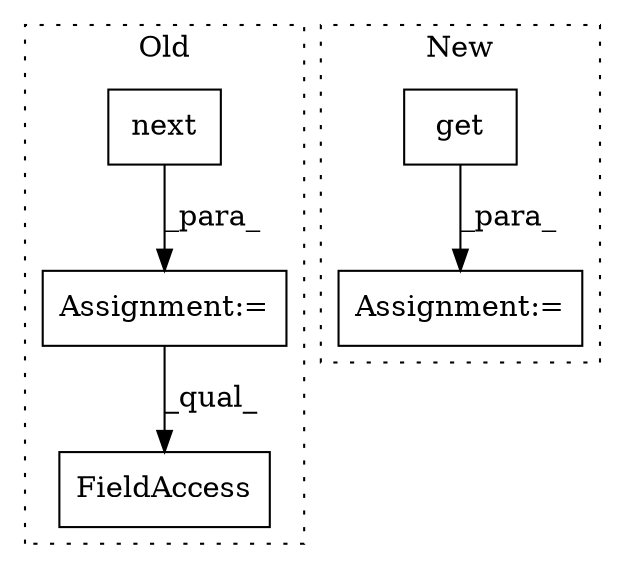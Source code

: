 digraph G {
subgraph cluster0 {
1 [label="next" a="32" s="11411,11539" l="16,1" shape="box"];
3 [label="FieldAccess" a="22" s="11561" l="11" shape="box"];
4 [label="Assignment:=" a="7" s="11410" l="1" shape="box"];
label = "Old";
style="dotted";
}
subgraph cluster1 {
2 [label="get" a="32" s="11454,11466" l="4,1" shape="box"];
5 [label="Assignment:=" a="7" s="11439" l="1" shape="box"];
label = "New";
style="dotted";
}
1 -> 4 [label="_para_"];
2 -> 5 [label="_para_"];
4 -> 3 [label="_qual_"];
}